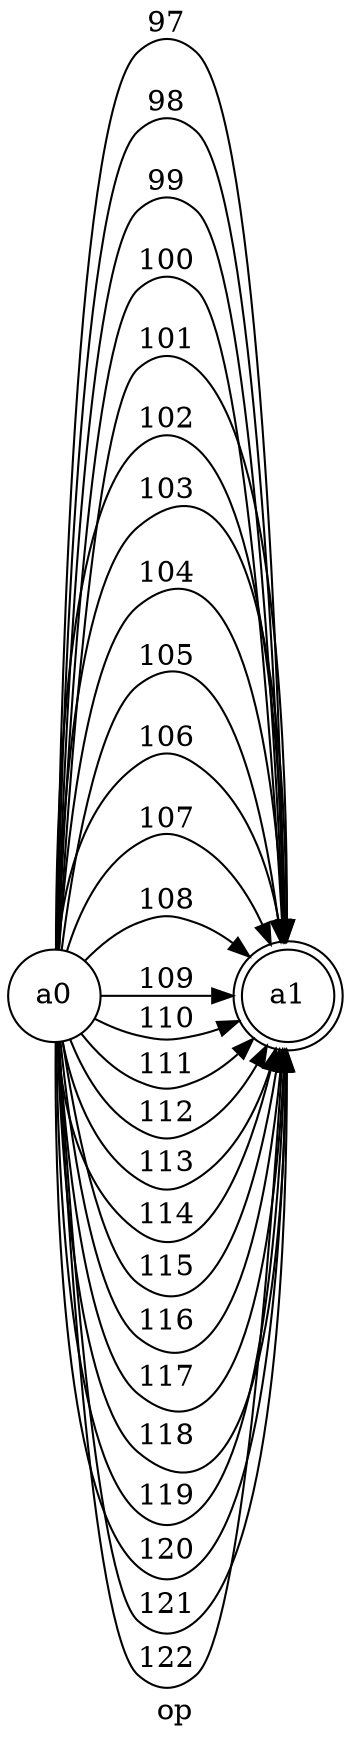 // AFN
digraph {
	rankdir=LR
	label=op
	1894709843136 [label=a0 shape=circle]
	1894709842992 [label=a1 shape=doublecircle]
	1894709843136 -> 1894709842992 [label=97]
	1894709843136 -> 1894709842992 [label=98]
	1894709843136 -> 1894709842992 [label=99]
	1894709843136 -> 1894709842992 [label=100]
	1894709843136 -> 1894709842992 [label=101]
	1894709843136 -> 1894709842992 [label=102]
	1894709843136 -> 1894709842992 [label=103]
	1894709843136 -> 1894709842992 [label=104]
	1894709843136 -> 1894709842992 [label=105]
	1894709843136 -> 1894709842992 [label=106]
	1894709843136 -> 1894709842992 [label=107]
	1894709843136 -> 1894709842992 [label=108]
	1894709843136 -> 1894709842992 [label=109]
	1894709843136 -> 1894709842992 [label=110]
	1894709843136 -> 1894709842992 [label=111]
	1894709843136 -> 1894709842992 [label=112]
	1894709843136 -> 1894709842992 [label=113]
	1894709843136 -> 1894709842992 [label=114]
	1894709843136 -> 1894709842992 [label=115]
	1894709843136 -> 1894709842992 [label=116]
	1894709843136 -> 1894709842992 [label=117]
	1894709843136 -> 1894709842992 [label=118]
	1894709843136 -> 1894709842992 [label=119]
	1894709843136 -> 1894709842992 [label=120]
	1894709843136 -> 1894709842992 [label=121]
	1894709843136 -> 1894709842992 [label=122]
}

